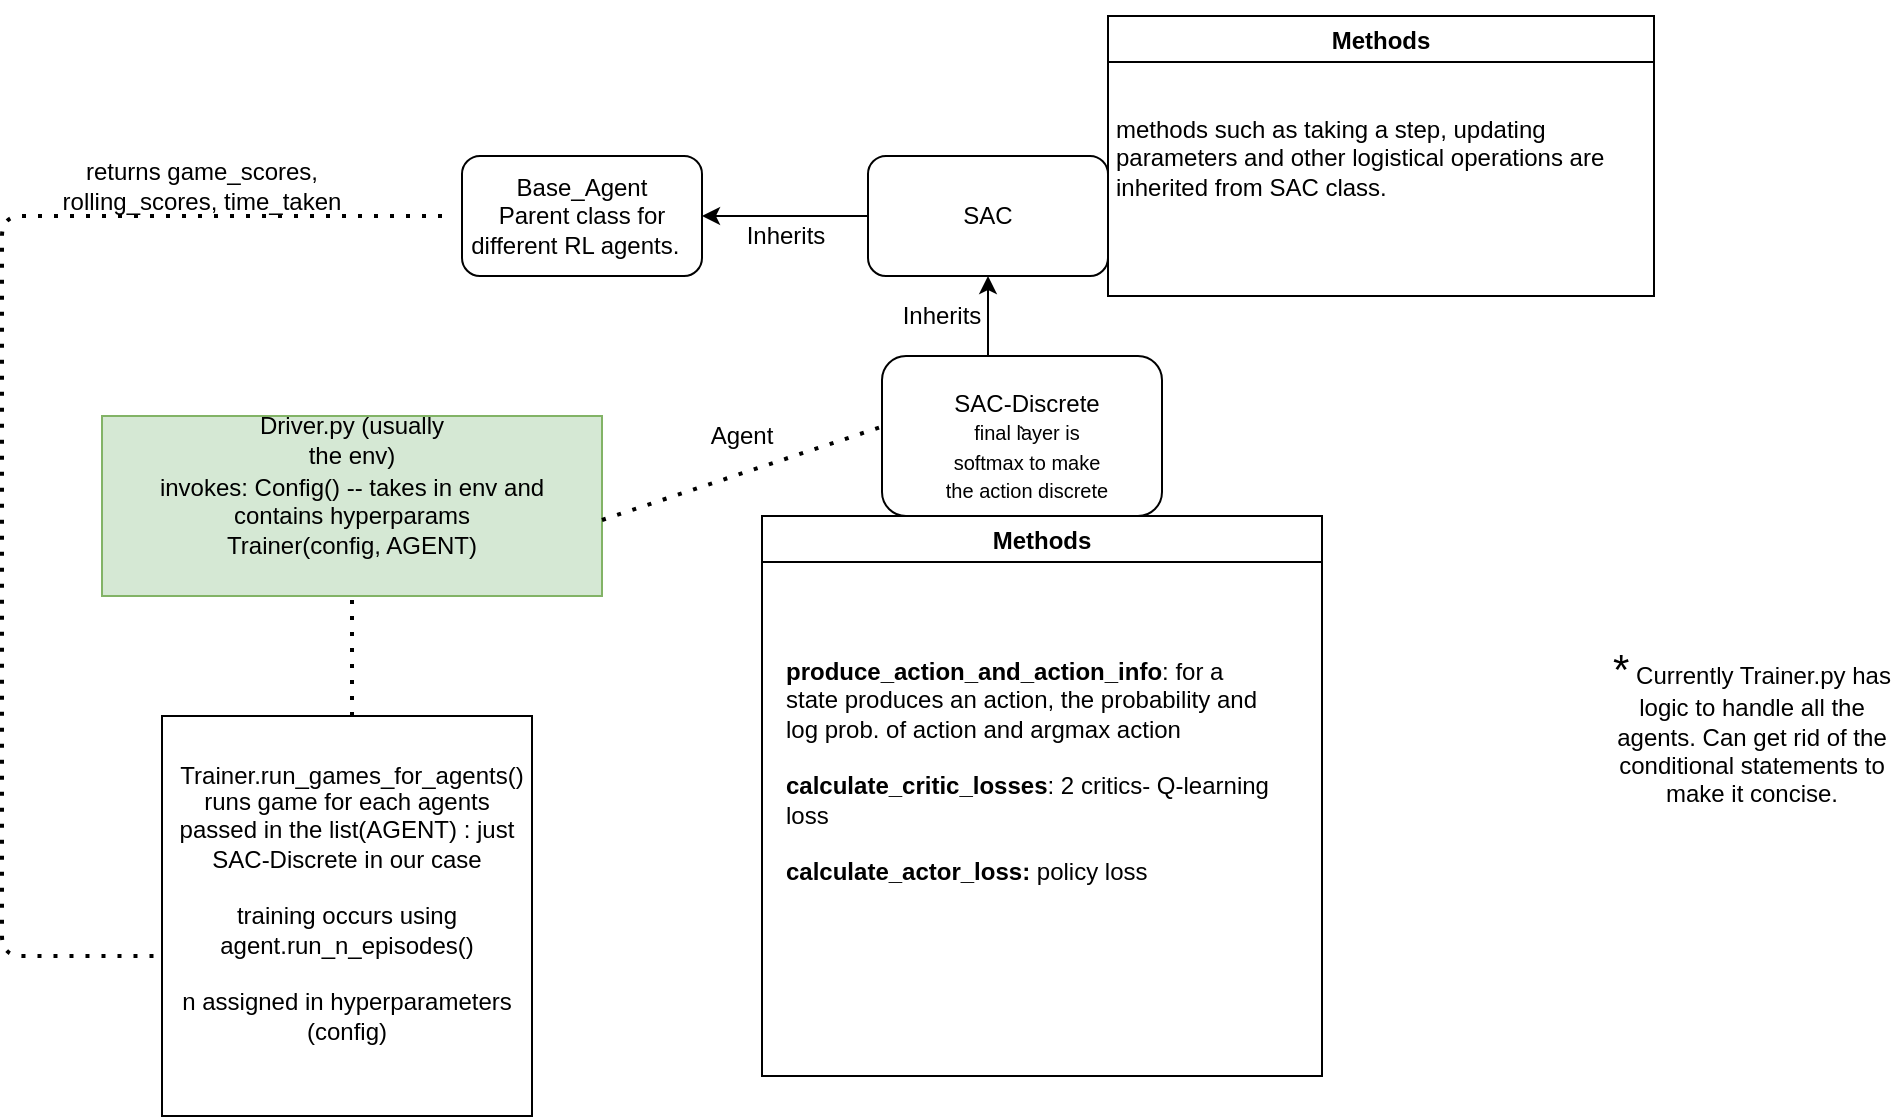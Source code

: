 <mxfile version="14.9.5" type="github"><diagram id="cj4jMHnJ0jZYLQVxR6i3" name="Page-1"><mxGraphModel dx="1185" dy="635" grid="1" gridSize="10" guides="1" tooltips="1" connect="1" arrows="1" fold="1" page="1" pageScale="1" pageWidth="850" pageHeight="1100" math="0" shadow="0"><root><mxCell id="0"/><mxCell id="1" parent="0"/><mxCell id="ozY19C9Q6FEgJuqF8zZ7-2" value="" style="rounded=0;whiteSpace=wrap;html=1;fillColor=#d5e8d4;strokeColor=#82b366;" parent="1" vertex="1"><mxGeometry x="300" y="300" width="250" height="90" as="geometry"/></mxCell><mxCell id="ozY19C9Q6FEgJuqF8zZ7-3" value="Driver.py (usually the env)" style="text;html=1;strokeColor=none;fillColor=none;align=center;verticalAlign=middle;whiteSpace=wrap;rounded=0;" parent="1" vertex="1"><mxGeometry x="370" y="302" width="110" height="20" as="geometry"/></mxCell><mxCell id="ozY19C9Q6FEgJuqF8zZ7-4" value="invokes: Config() -- takes in env and contains hyperparams&lt;br&gt;Trainer(config, AGENT)" style="text;html=1;strokeColor=none;fillColor=none;align=center;verticalAlign=middle;whiteSpace=wrap;rounded=0;" parent="1" vertex="1"><mxGeometry x="310" y="340" width="230" height="20" as="geometry"/></mxCell><mxCell id="ozY19C9Q6FEgJuqF8zZ7-5" value="" style="endArrow=none;dashed=1;html=1;dashPattern=1 3;strokeWidth=2;" parent="1" edge="1"><mxGeometry width="50" height="50" relative="1" as="geometry"><mxPoint x="550" y="352" as="sourcePoint"/><mxPoint x="700" y="302" as="targetPoint"/></mxGeometry></mxCell><mxCell id="ozY19C9Q6FEgJuqF8zZ7-7" value="Agent" style="text;html=1;strokeColor=none;fillColor=none;align=center;verticalAlign=middle;whiteSpace=wrap;rounded=0;" parent="1" vertex="1"><mxGeometry x="600" y="300" width="40" height="20" as="geometry"/></mxCell><mxCell id="ozY19C9Q6FEgJuqF8zZ7-8" value="`" style="rounded=1;whiteSpace=wrap;html=1;" parent="1" vertex="1"><mxGeometry x="690" y="270" width="140" height="80" as="geometry"/></mxCell><mxCell id="ozY19C9Q6FEgJuqF8zZ7-10" value="SAC-Discrete&lt;br&gt;&lt;font style=&quot;font-size: 10px&quot;&gt;final layer is softmax to make the action discrete&lt;/font&gt;&lt;br&gt;" style="text;html=1;strokeColor=none;fillColor=none;align=center;verticalAlign=middle;whiteSpace=wrap;rounded=0;" parent="1" vertex="1"><mxGeometry x="720" y="290" width="85" height="50" as="geometry"/></mxCell><mxCell id="ozY19C9Q6FEgJuqF8zZ7-13" value="" style="endArrow=classic;html=1;exitX=0;exitY=0.5;exitDx=0;exitDy=0;" parent="1" source="ozY19C9Q6FEgJuqF8zZ7-15" edge="1"><mxGeometry width="50" height="50" relative="1" as="geometry"><mxPoint x="570" y="225" as="sourcePoint"/><mxPoint x="600" y="200" as="targetPoint"/></mxGeometry></mxCell><mxCell id="ozY19C9Q6FEgJuqF8zZ7-14" value="" style="endArrow=classic;html=1;" parent="1" target="ozY19C9Q6FEgJuqF8zZ7-15" edge="1"><mxGeometry width="50" height="50" relative="1" as="geometry"><mxPoint x="743" y="270" as="sourcePoint"/><mxPoint x="743" y="200" as="targetPoint"/></mxGeometry></mxCell><mxCell id="ozY19C9Q6FEgJuqF8zZ7-15" value="" style="rounded=1;whiteSpace=wrap;html=1;" parent="1" vertex="1"><mxGeometry x="683.0" y="170" width="120" height="60" as="geometry"/></mxCell><mxCell id="ozY19C9Q6FEgJuqF8zZ7-16" value="Inherits" style="text;html=1;strokeColor=none;fillColor=none;align=center;verticalAlign=middle;whiteSpace=wrap;rounded=0;" parent="1" vertex="1"><mxGeometry x="622" y="200" width="40" height="20" as="geometry"/></mxCell><mxCell id="ozY19C9Q6FEgJuqF8zZ7-18" value="SAC" style="text;html=1;strokeColor=none;fillColor=none;align=center;verticalAlign=middle;whiteSpace=wrap;rounded=0;" parent="1" vertex="1"><mxGeometry x="723" y="190" width="40" height="20" as="geometry"/></mxCell><mxCell id="ozY19C9Q6FEgJuqF8zZ7-21" value="Base_Agent&lt;br&gt;Parent class for different RL agents.&amp;nbsp;&amp;nbsp;" style="rounded=1;whiteSpace=wrap;html=1;" parent="1" vertex="1"><mxGeometry x="480" y="170" width="120" height="60" as="geometry"/></mxCell><mxCell id="ozY19C9Q6FEgJuqF8zZ7-22" value="Inherits" style="text;html=1;strokeColor=none;fillColor=none;align=center;verticalAlign=middle;whiteSpace=wrap;rounded=0;" parent="1" vertex="1"><mxGeometry x="700" y="240" width="40" height="20" as="geometry"/></mxCell><mxCell id="ozY19C9Q6FEgJuqF8zZ7-31" value="Methods" style="swimlane;" parent="1" vertex="1"><mxGeometry x="630" y="350" width="280" height="280" as="geometry"/></mxCell><mxCell id="ozY19C9Q6FEgJuqF8zZ7-32" value="&lt;b&gt;produce_action_and_action_info&lt;/b&gt;: for a state produces an action, the probability and log prob. of action and argmax action&lt;br&gt;&lt;br&gt;&lt;b&gt;calculate_critic_losses&lt;/b&gt;: 2 critics- Q-learning loss&lt;br&gt;&lt;br&gt;&lt;b&gt;calculate_actor_loss: &lt;/b&gt;policy loss&lt;br&gt;&lt;br&gt;" style="text;html=1;strokeColor=none;fillColor=none;align=left;verticalAlign=middle;whiteSpace=wrap;rounded=0;" parent="1" vertex="1"><mxGeometry x="640" y="380" width="250" height="210" as="geometry"/></mxCell><mxCell id="ozY19C9Q6FEgJuqF8zZ7-33" value="Methods" style="swimlane;" parent="1" vertex="1"><mxGeometry x="803" y="100" width="273" height="140" as="geometry"/></mxCell><mxCell id="yunq95a19ltkn4sTjoii-1" value="methods such as taking a step, updating parameters and other logistical operations are inherited from SAC class.&amp;nbsp;" style="text;html=1;strokeColor=none;fillColor=none;align=left;verticalAlign=middle;whiteSpace=wrap;rounded=0;" vertex="1" parent="ozY19C9Q6FEgJuqF8zZ7-33"><mxGeometry x="2" y="-8" width="250" height="158" as="geometry"/></mxCell><mxCell id="yunq95a19ltkn4sTjoii-3" value="" style="endArrow=none;dashed=1;html=1;dashPattern=1 3;strokeWidth=2;" edge="1" parent="1"><mxGeometry width="50" height="50" relative="1" as="geometry"><mxPoint x="425" y="450" as="sourcePoint"/><mxPoint x="425" y="390" as="targetPoint"/></mxGeometry></mxCell><mxCell id="yunq95a19ltkn4sTjoii-4" value="runs game for each agents passed in the list(AGENT) : just SAC-Discrete in our case&lt;br&gt;&lt;br&gt;training occurs using agent.run_n_episodes()&lt;br&gt;&lt;br&gt;n assigned in hyperparameters (config)" style="rounded=0;whiteSpace=wrap;html=1;" vertex="1" parent="1"><mxGeometry x="330" y="450" width="185" height="200" as="geometry"/></mxCell><mxCell id="yunq95a19ltkn4sTjoii-5" value="Trainer.run_games_for_agents()" style="text;html=1;strokeColor=none;fillColor=none;align=center;verticalAlign=middle;whiteSpace=wrap;rounded=0;" vertex="1" parent="1"><mxGeometry x="405" y="470" width="40" height="20" as="geometry"/></mxCell><mxCell id="yunq95a19ltkn4sTjoii-7" value="" style="endArrow=none;dashed=1;html=1;dashPattern=1 3;strokeWidth=2;" edge="1" parent="1"><mxGeometry width="50" height="50" relative="1" as="geometry"><mxPoint x="470" y="200" as="sourcePoint"/><mxPoint x="330" y="570" as="targetPoint"/><Array as="points"><mxPoint x="250" y="200"/><mxPoint x="250" y="570"/></Array></mxGeometry></mxCell><mxCell id="yunq95a19ltkn4sTjoii-11" value="returns game_scores, rolling_scores, time_taken" style="text;html=1;strokeColor=none;fillColor=none;align=center;verticalAlign=middle;whiteSpace=wrap;rounded=0;" vertex="1" parent="1"><mxGeometry x="270" y="180" width="160" height="10" as="geometry"/></mxCell><mxCell id="yunq95a19ltkn4sTjoii-12" value="&lt;font style=&quot;font-size: 21px&quot;&gt;*&lt;/font&gt; Currently Trainer.py has logic to handle all the agents. Can get rid of the conditional statements to make it concise." style="text;html=1;strokeColor=none;fillColor=none;align=center;verticalAlign=middle;whiteSpace=wrap;rounded=0;" vertex="1" parent="1"><mxGeometry x="1050" y="320" width="150" height="270" as="geometry"/></mxCell></root></mxGraphModel></diagram></mxfile>